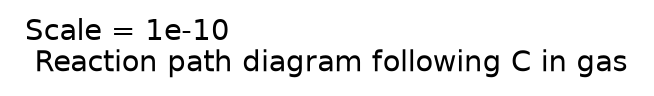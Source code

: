digraph reaction_paths {
center=1;
 label = "Scale = 1e-10\l Reaction path diagram following C in gas";
 fontname = "Helvetica";
}
